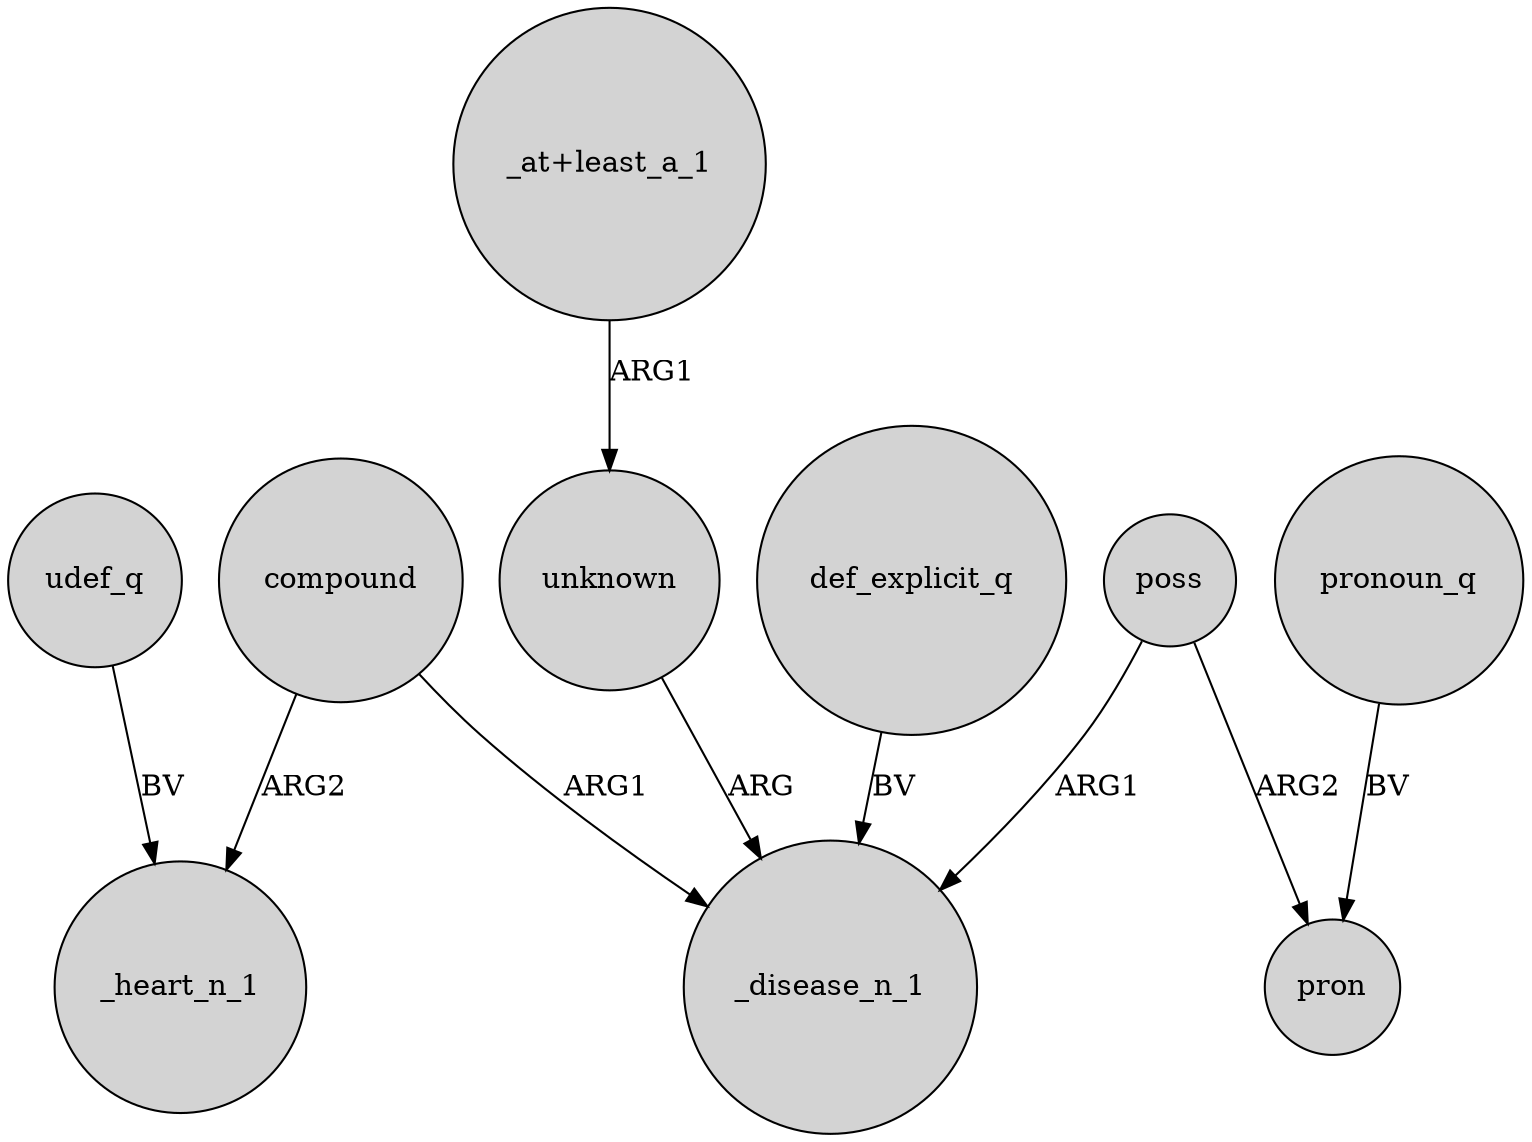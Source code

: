 digraph {
	node [shape=circle style=filled]
	compound -> _heart_n_1 [label=ARG2]
	compound -> _disease_n_1 [label=ARG1]
	unknown -> _disease_n_1 [label=ARG]
	def_explicit_q -> _disease_n_1 [label=BV]
	poss -> pron [label=ARG2]
	poss -> _disease_n_1 [label=ARG1]
	"_at+least_a_1" -> unknown [label=ARG1]
	udef_q -> _heart_n_1 [label=BV]
	pronoun_q -> pron [label=BV]
}
